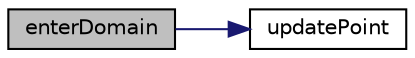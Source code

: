 digraph "enterDomain"
{
  bgcolor="transparent";
  edge [fontname="Helvetica",fontsize="10",labelfontname="Helvetica",labelfontsize="10"];
  node [fontname="Helvetica",fontsize="10",shape=record];
  rankdir="LR";
  Node28 [label="enterDomain",height=0.2,width=0.4,color="black", fillcolor="grey75", style="filled", fontcolor="black"];
  Node28 -> Node29 [color="midnightblue",fontsize="10",style="solid",fontname="Helvetica"];
  Node29 [label="updatePoint",height=0.2,width=0.4,color="black",URL="$a22441.html#ad94f1aeb7f84aa5c0a4cbb11ba2d8953",tooltip="Influence of edge on point. "];
}

